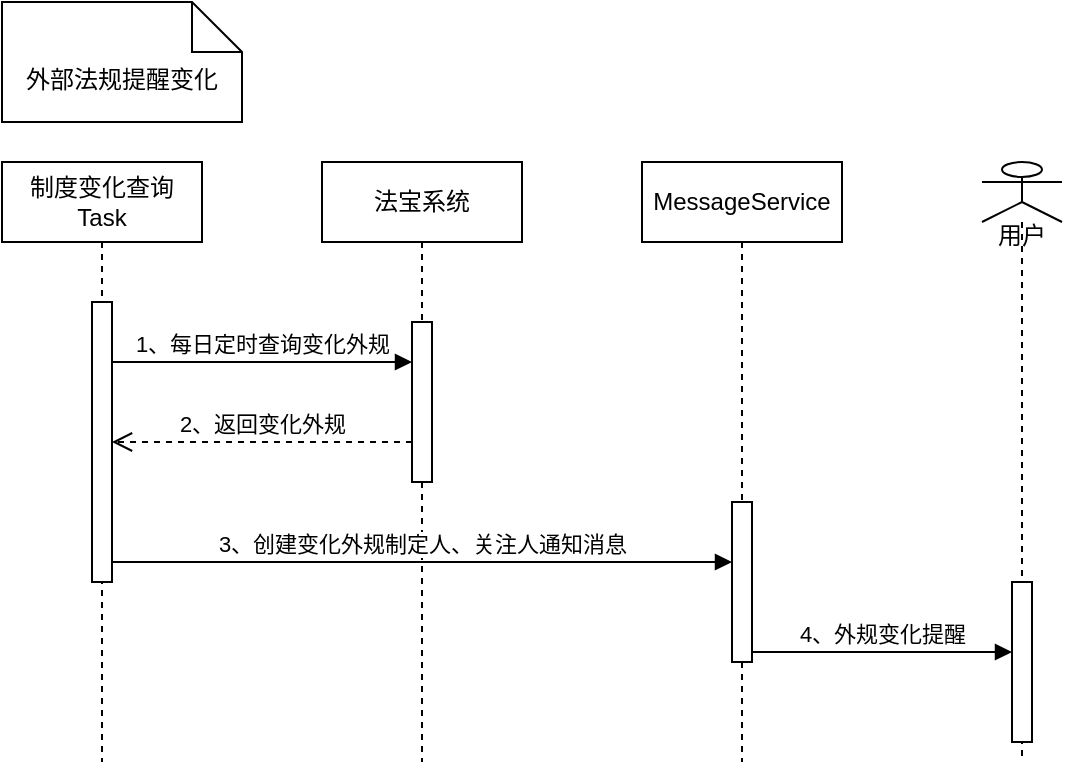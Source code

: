 <mxfile version="24.7.1" type="github">
  <diagram name="第 1 页" id="iiGCV08o8_GPjd6Ab1gx">
    <mxGraphModel dx="1424" dy="746" grid="1" gridSize="10" guides="1" tooltips="1" connect="1" arrows="1" fold="1" page="1" pageScale="1" pageWidth="827" pageHeight="1169" math="0" shadow="0">
      <root>
        <mxCell id="0" />
        <mxCell id="1" parent="0" />
        <mxCell id="NurOadUkF4S7mMD_a8Le-1" value="外部法规提醒变化" style="shape=note2;boundedLbl=1;whiteSpace=wrap;html=1;size=25;verticalAlign=top;align=center;" vertex="1" parent="1">
          <mxGeometry x="80" y="40" width="120" height="60" as="geometry" />
        </mxCell>
        <mxCell id="NurOadUkF4S7mMD_a8Le-4" value="制度变化查询&lt;div&gt;Task&lt;/div&gt;" style="shape=umlLifeline;perimeter=lifelinePerimeter;whiteSpace=wrap;html=1;container=1;dropTarget=0;collapsible=0;recursiveResize=0;outlineConnect=0;portConstraint=eastwest;newEdgeStyle={&quot;curved&quot;:0,&quot;rounded&quot;:0};" vertex="1" parent="1">
          <mxGeometry x="80" y="120" width="100" height="300" as="geometry" />
        </mxCell>
        <mxCell id="NurOadUkF4S7mMD_a8Le-9" value="" style="html=1;points=[[0,0,0,0,5],[0,1,0,0,-5],[1,0,0,0,5],[1,1,0,0,-5]];perimeter=orthogonalPerimeter;outlineConnect=0;targetShapes=umlLifeline;portConstraint=eastwest;newEdgeStyle={&quot;curved&quot;:0,&quot;rounded&quot;:0};" vertex="1" parent="NurOadUkF4S7mMD_a8Le-4">
          <mxGeometry x="45" y="70" width="10" height="140" as="geometry" />
        </mxCell>
        <mxCell id="NurOadUkF4S7mMD_a8Le-5" value="法宝系统" style="shape=umlLifeline;perimeter=lifelinePerimeter;whiteSpace=wrap;html=1;container=1;dropTarget=0;collapsible=0;recursiveResize=0;outlineConnect=0;portConstraint=eastwest;newEdgeStyle={&quot;curved&quot;:0,&quot;rounded&quot;:0};" vertex="1" parent="1">
          <mxGeometry x="240" y="120" width="100" height="300" as="geometry" />
        </mxCell>
        <mxCell id="NurOadUkF4S7mMD_a8Le-11" value="" style="html=1;points=[[0,0,0,0,5],[0,1,0,0,-5],[1,0,0,0,5],[1,1,0,0,-5]];perimeter=orthogonalPerimeter;outlineConnect=0;targetShapes=umlLifeline;portConstraint=eastwest;newEdgeStyle={&quot;curved&quot;:0,&quot;rounded&quot;:0};" vertex="1" parent="NurOadUkF4S7mMD_a8Le-5">
          <mxGeometry x="45" y="80" width="10" height="80" as="geometry" />
        </mxCell>
        <mxCell id="NurOadUkF4S7mMD_a8Le-6" value="MessageService" style="shape=umlLifeline;perimeter=lifelinePerimeter;whiteSpace=wrap;html=1;container=1;dropTarget=0;collapsible=0;recursiveResize=0;outlineConnect=0;portConstraint=eastwest;newEdgeStyle={&quot;curved&quot;:0,&quot;rounded&quot;:0};" vertex="1" parent="1">
          <mxGeometry x="400" y="120" width="100" height="300" as="geometry" />
        </mxCell>
        <mxCell id="NurOadUkF4S7mMD_a8Le-13" value="" style="html=1;points=[[0,0,0,0,5],[0,1,0,0,-5],[1,0,0,0,5],[1,1,0,0,-5]];perimeter=orthogonalPerimeter;outlineConnect=0;targetShapes=umlLifeline;portConstraint=eastwest;newEdgeStyle={&quot;curved&quot;:0,&quot;rounded&quot;:0};" vertex="1" parent="NurOadUkF4S7mMD_a8Le-6">
          <mxGeometry x="45" y="170" width="10" height="80" as="geometry" />
        </mxCell>
        <mxCell id="NurOadUkF4S7mMD_a8Le-8" value="&amp;nbsp; &amp;nbsp; &amp;nbsp; &amp;nbsp; &amp;nbsp; &amp;nbsp; &amp;nbsp; &amp;nbsp; &amp;nbsp; &amp;nbsp; &amp;nbsp; &amp;nbsp; &amp;nbsp; &amp;nbsp; &amp;nbsp; &amp;nbsp; &amp;nbsp; 用户" style="shape=umlLifeline;perimeter=lifelinePerimeter;whiteSpace=wrap;html=1;container=1;dropTarget=0;collapsible=0;recursiveResize=0;outlineConnect=0;portConstraint=eastwest;newEdgeStyle={&quot;curved&quot;:0,&quot;rounded&quot;:0};participant=umlActor;size=30;" vertex="1" parent="1">
          <mxGeometry x="570" y="120" width="40" height="300" as="geometry" />
        </mxCell>
        <mxCell id="NurOadUkF4S7mMD_a8Le-15" value="" style="html=1;points=[[0,0,0,0,5],[0,1,0,0,-5],[1,0,0,0,5],[1,1,0,0,-5]];perimeter=orthogonalPerimeter;outlineConnect=0;targetShapes=umlLifeline;portConstraint=eastwest;newEdgeStyle={&quot;curved&quot;:0,&quot;rounded&quot;:0};" vertex="1" parent="NurOadUkF4S7mMD_a8Le-8">
          <mxGeometry x="15" y="210" width="10" height="80" as="geometry" />
        </mxCell>
        <mxCell id="NurOadUkF4S7mMD_a8Le-10" value="1、每日定时查询变化外规" style="html=1;verticalAlign=bottom;endArrow=block;curved=0;rounded=0;" edge="1" parent="1" target="NurOadUkF4S7mMD_a8Le-11">
          <mxGeometry width="80" relative="1" as="geometry">
            <mxPoint x="135" y="220" as="sourcePoint" />
            <mxPoint x="260" y="220" as="targetPoint" />
          </mxGeometry>
        </mxCell>
        <mxCell id="NurOadUkF4S7mMD_a8Le-12" value="2、返回变化外规" style="html=1;verticalAlign=bottom;endArrow=open;dashed=1;endSize=8;curved=0;rounded=0;" edge="1" parent="1">
          <mxGeometry relative="1" as="geometry">
            <mxPoint x="285" y="260" as="sourcePoint" />
            <mxPoint x="135" y="260" as="targetPoint" />
          </mxGeometry>
        </mxCell>
        <mxCell id="NurOadUkF4S7mMD_a8Le-14" value="3、创建变化外规制定人、关注人通知消息" style="html=1;verticalAlign=bottom;endArrow=block;curved=0;rounded=0;" edge="1" parent="1">
          <mxGeometry width="80" relative="1" as="geometry">
            <mxPoint x="135" y="320" as="sourcePoint" />
            <mxPoint x="445" y="320" as="targetPoint" />
          </mxGeometry>
        </mxCell>
        <mxCell id="NurOadUkF4S7mMD_a8Le-16" value="4、外规变化提醒" style="html=1;verticalAlign=bottom;endArrow=block;curved=0;rounded=0;exitX=1;exitY=1;exitDx=0;exitDy=-5;exitPerimeter=0;" edge="1" parent="1" source="NurOadUkF4S7mMD_a8Le-13" target="NurOadUkF4S7mMD_a8Le-15">
          <mxGeometry width="80" relative="1" as="geometry">
            <mxPoint x="460" y="360" as="sourcePoint" />
            <mxPoint x="540" y="360" as="targetPoint" />
          </mxGeometry>
        </mxCell>
      </root>
    </mxGraphModel>
  </diagram>
</mxfile>
